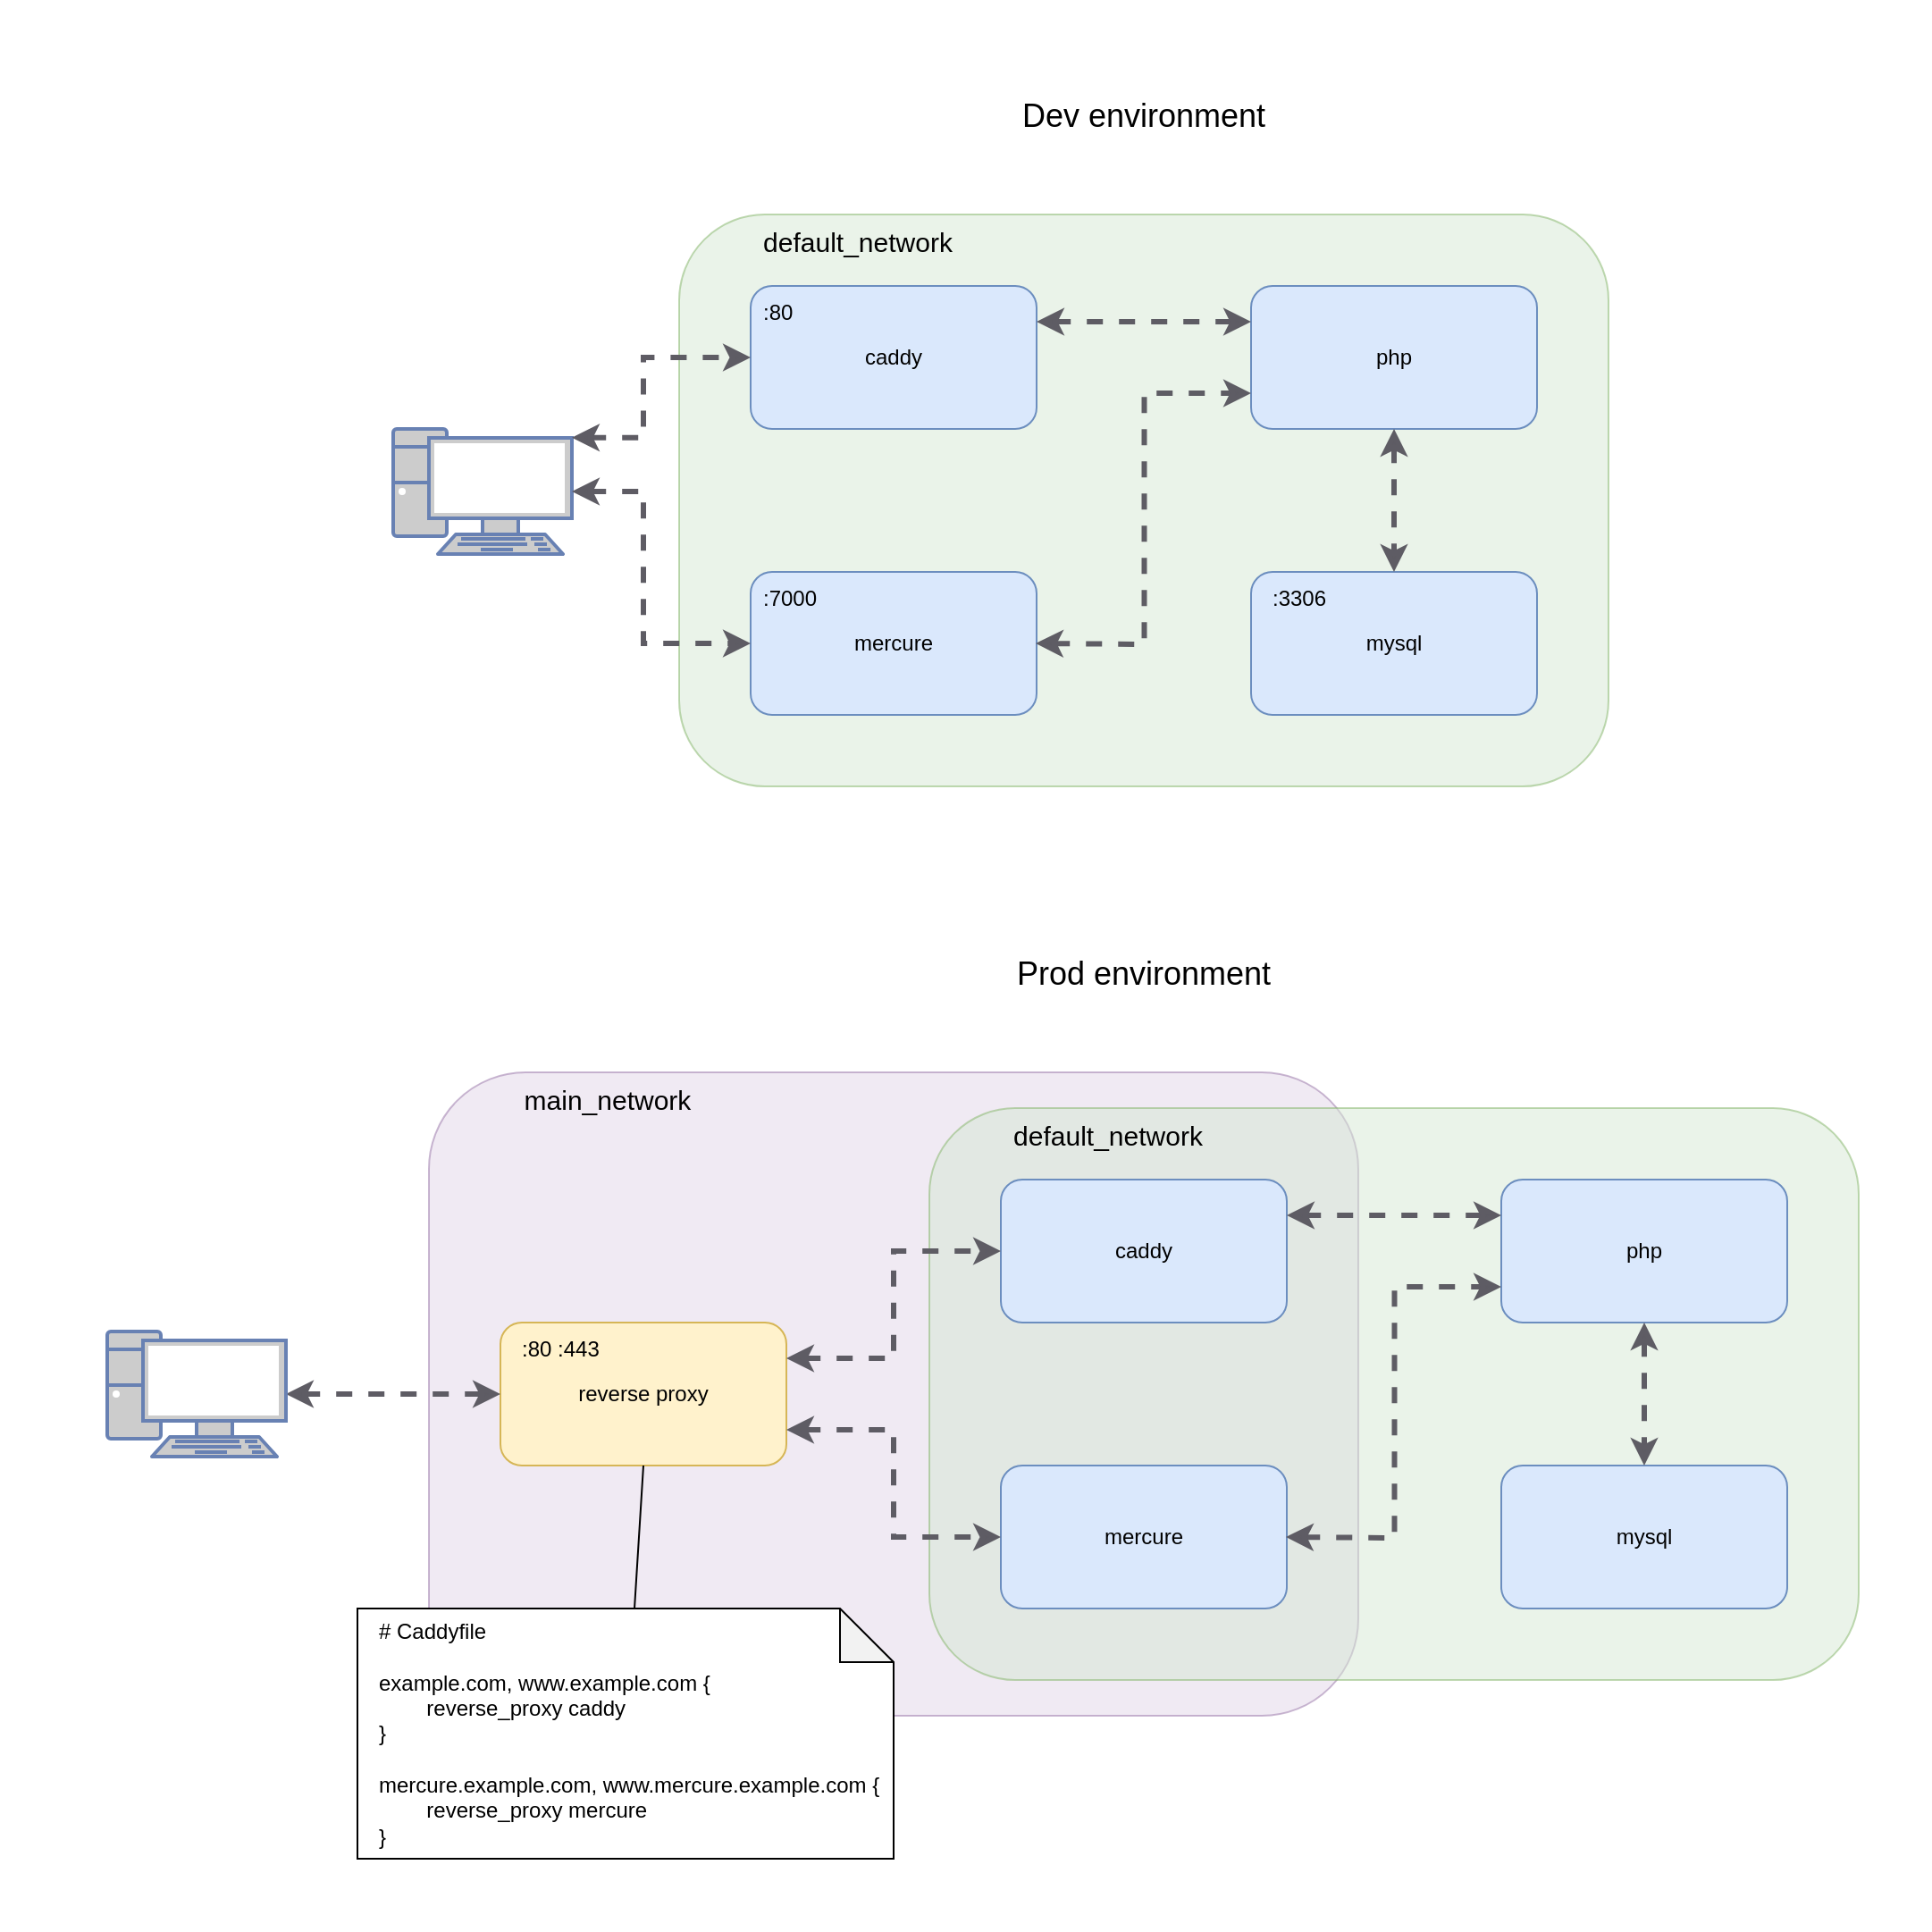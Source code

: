 <mxfile version="24.4.13" type="device">
  <diagram name="Page-1" id="fWOtEvW_5tJkOY0sjjLf">
    <mxGraphModel dx="2827" dy="2229" grid="1" gridSize="10" guides="1" tooltips="1" connect="1" arrows="1" fold="1" page="1" pageScale="1" pageWidth="850" pageHeight="1100" math="0" shadow="0">
      <root>
        <mxCell id="0" />
        <mxCell id="1" parent="0" />
        <mxCell id="qVKJ7VzOqdeAO57Vm9TI-72" value="" style="rounded=0;whiteSpace=wrap;html=1;strokeColor=none;" vertex="1" parent="1">
          <mxGeometry x="-200" y="-480" width="1080" height="1080" as="geometry" />
        </mxCell>
        <mxCell id="qVKJ7VzOqdeAO57Vm9TI-24" value="" style="rounded=1;whiteSpace=wrap;html=1;fillColor=#e1d5e7;strokeColor=#9673a6;opacity=50;" vertex="1" parent="1">
          <mxGeometry x="40" y="120" width="520" height="360" as="geometry" />
        </mxCell>
        <mxCell id="qVKJ7VzOqdeAO57Vm9TI-23" value="" style="rounded=1;whiteSpace=wrap;html=1;fillColor=#d5e8d4;strokeColor=#82b366;opacity=50;" vertex="1" parent="1">
          <mxGeometry x="320" y="140" width="520" height="320" as="geometry" />
        </mxCell>
        <mxCell id="qVKJ7VzOqdeAO57Vm9TI-4" value="" style="group" vertex="1" connectable="0" parent="1">
          <mxGeometry x="80" y="260" width="160" height="80" as="geometry" />
        </mxCell>
        <mxCell id="qVKJ7VzOqdeAO57Vm9TI-1" value="reverse proxy" style="rounded=1;whiteSpace=wrap;html=1;fillColor=#fff2cc;strokeColor=#d6b656;" vertex="1" parent="qVKJ7VzOqdeAO57Vm9TI-4">
          <mxGeometry width="160" height="80" as="geometry" />
        </mxCell>
        <mxCell id="qVKJ7VzOqdeAO57Vm9TI-2" value="&lt;div align=&quot;left&quot;&gt;:80 :443&lt;/div&gt;" style="text;html=1;align=left;verticalAlign=middle;whiteSpace=wrap;rounded=0;" vertex="1" parent="qVKJ7VzOqdeAO57Vm9TI-4">
          <mxGeometry x="10" width="60" height="30" as="geometry" />
        </mxCell>
        <mxCell id="qVKJ7VzOqdeAO57Vm9TI-5" value="" style="group" vertex="1" connectable="0" parent="1">
          <mxGeometry x="360" y="180" width="160" height="80" as="geometry" />
        </mxCell>
        <mxCell id="qVKJ7VzOqdeAO57Vm9TI-6" value="caddy" style="rounded=1;whiteSpace=wrap;html=1;fillColor=#dae8fc;strokeColor=#6c8ebf;" vertex="1" parent="qVKJ7VzOqdeAO57Vm9TI-5">
          <mxGeometry width="160" height="80" as="geometry" />
        </mxCell>
        <mxCell id="qVKJ7VzOqdeAO57Vm9TI-8" value="" style="group" vertex="1" connectable="0" parent="1">
          <mxGeometry x="640" y="180" width="160" height="80" as="geometry" />
        </mxCell>
        <mxCell id="qVKJ7VzOqdeAO57Vm9TI-9" value="php" style="rounded=1;whiteSpace=wrap;html=1;fillColor=#dae8fc;strokeColor=#6c8ebf;" vertex="1" parent="qVKJ7VzOqdeAO57Vm9TI-8">
          <mxGeometry width="160" height="80" as="geometry" />
        </mxCell>
        <mxCell id="qVKJ7VzOqdeAO57Vm9TI-11" value="" style="group" vertex="1" connectable="0" parent="1">
          <mxGeometry x="640" y="340" width="160" height="80" as="geometry" />
        </mxCell>
        <mxCell id="qVKJ7VzOqdeAO57Vm9TI-12" value="mysql" style="rounded=1;whiteSpace=wrap;html=1;fillColor=#dae8fc;strokeColor=#6c8ebf;" vertex="1" parent="qVKJ7VzOqdeAO57Vm9TI-11">
          <mxGeometry width="160" height="80" as="geometry" />
        </mxCell>
        <mxCell id="qVKJ7VzOqdeAO57Vm9TI-14" value="" style="group" vertex="1" connectable="0" parent="1">
          <mxGeometry x="360" y="340" width="160" height="80" as="geometry" />
        </mxCell>
        <mxCell id="qVKJ7VzOqdeAO57Vm9TI-15" value="mercure" style="rounded=1;whiteSpace=wrap;html=1;fillColor=#dae8fc;strokeColor=#6c8ebf;" vertex="1" parent="qVKJ7VzOqdeAO57Vm9TI-14">
          <mxGeometry width="160" height="80" as="geometry" />
        </mxCell>
        <mxCell id="qVKJ7VzOqdeAO57Vm9TI-17" style="edgeStyle=orthogonalEdgeStyle;rounded=0;orthogonalLoop=1;jettySize=auto;html=1;exitX=1;exitY=0.25;exitDx=0;exitDy=0;entryX=0;entryY=0.5;entryDx=0;entryDy=0;startArrow=classic;startFill=1;strokeWidth=3;strokeColor=#5e5c64;dashed=1;" edge="1" parent="1" source="qVKJ7VzOqdeAO57Vm9TI-1" target="qVKJ7VzOqdeAO57Vm9TI-6">
          <mxGeometry relative="1" as="geometry" />
        </mxCell>
        <mxCell id="qVKJ7VzOqdeAO57Vm9TI-18" style="edgeStyle=orthogonalEdgeStyle;rounded=0;orthogonalLoop=1;jettySize=auto;html=1;exitX=1;exitY=0.75;exitDx=0;exitDy=0;entryX=0;entryY=0.5;entryDx=0;entryDy=0;startArrow=classic;startFill=1;strokeWidth=3;strokeColor=#5e5c64;dashed=1;" edge="1" parent="1" source="qVKJ7VzOqdeAO57Vm9TI-1" target="qVKJ7VzOqdeAO57Vm9TI-15">
          <mxGeometry relative="1" as="geometry">
            <mxPoint x="290" y="290" as="sourcePoint" />
            <mxPoint x="370" y="250" as="targetPoint" />
          </mxGeometry>
        </mxCell>
        <mxCell id="qVKJ7VzOqdeAO57Vm9TI-19" style="edgeStyle=orthogonalEdgeStyle;rounded=0;orthogonalLoop=1;jettySize=auto;html=1;exitX=1;exitY=0.25;exitDx=0;exitDy=0;entryX=0;entryY=0.25;entryDx=0;entryDy=0;startArrow=classic;startFill=1;strokeWidth=3;strokeColor=#5e5c64;dashed=1;" edge="1" parent="1" source="qVKJ7VzOqdeAO57Vm9TI-6" target="qVKJ7VzOqdeAO57Vm9TI-9">
          <mxGeometry relative="1" as="geometry">
            <mxPoint x="519.52" y="250" as="sourcePoint" />
            <mxPoint x="599.52" y="290" as="targetPoint" />
          </mxGeometry>
        </mxCell>
        <mxCell id="qVKJ7VzOqdeAO57Vm9TI-20" style="edgeStyle=orthogonalEdgeStyle;rounded=0;orthogonalLoop=1;jettySize=auto;html=1;exitX=0.5;exitY=1;exitDx=0;exitDy=0;entryX=0.5;entryY=0;entryDx=0;entryDy=0;startArrow=classic;startFill=1;strokeWidth=3;strokeColor=#5e5c64;dashed=1;" edge="1" parent="1" source="qVKJ7VzOqdeAO57Vm9TI-9" target="qVKJ7VzOqdeAO57Vm9TI-12">
          <mxGeometry relative="1" as="geometry">
            <mxPoint x="540" y="410" as="sourcePoint" />
            <mxPoint x="620" y="450" as="targetPoint" />
          </mxGeometry>
        </mxCell>
        <mxCell id="qVKJ7VzOqdeAO57Vm9TI-22" style="edgeStyle=orthogonalEdgeStyle;rounded=0;orthogonalLoop=1;jettySize=auto;html=1;exitX=1;exitY=0.75;exitDx=0;exitDy=0;entryX=0;entryY=0.75;entryDx=0;entryDy=0;startArrow=classic;startFill=1;strokeWidth=3;strokeColor=#5e5c64;dashed=1;" edge="1" parent="1" target="qVKJ7VzOqdeAO57Vm9TI-9">
          <mxGeometry relative="1" as="geometry">
            <mxPoint x="519.52" y="380" as="sourcePoint" />
            <mxPoint x="599.52" y="420" as="targetPoint" />
          </mxGeometry>
        </mxCell>
        <mxCell id="qVKJ7VzOqdeAO57Vm9TI-25" value="main_network" style="text;html=1;align=center;verticalAlign=middle;whiteSpace=wrap;rounded=0;fontSize=15;" vertex="1" parent="1">
          <mxGeometry x="80" y="120" width="120" height="30" as="geometry" />
        </mxCell>
        <mxCell id="qVKJ7VzOqdeAO57Vm9TI-26" value="default_network" style="text;html=1;align=center;verticalAlign=middle;whiteSpace=wrap;rounded=0;fontSize=15;" vertex="1" parent="1">
          <mxGeometry x="360" y="140" width="120" height="30" as="geometry" />
        </mxCell>
        <mxCell id="qVKJ7VzOqdeAO57Vm9TI-27" value="Prod environment" style="text;html=1;align=center;verticalAlign=middle;whiteSpace=wrap;rounded=0;fontSize=18;" vertex="1" parent="1">
          <mxGeometry x="40" y="50" width="800" height="30" as="geometry" />
        </mxCell>
        <mxCell id="qVKJ7VzOqdeAO57Vm9TI-29" value="" style="rounded=1;whiteSpace=wrap;html=1;fillColor=#d5e8d4;strokeColor=#82b366;opacity=50;" vertex="1" parent="1">
          <mxGeometry x="180" y="-360" width="520" height="320" as="geometry" />
        </mxCell>
        <mxCell id="qVKJ7VzOqdeAO57Vm9TI-33" value="" style="group" vertex="1" connectable="0" parent="1">
          <mxGeometry x="220" y="-320" width="160" height="80" as="geometry" />
        </mxCell>
        <mxCell id="qVKJ7VzOqdeAO57Vm9TI-50" value="" style="group" vertex="1" connectable="0" parent="qVKJ7VzOqdeAO57Vm9TI-33">
          <mxGeometry width="160" height="80" as="geometry" />
        </mxCell>
        <mxCell id="qVKJ7VzOqdeAO57Vm9TI-51" value="" style="group" vertex="1" connectable="0" parent="qVKJ7VzOqdeAO57Vm9TI-50">
          <mxGeometry width="160" height="80" as="geometry" />
        </mxCell>
        <mxCell id="qVKJ7VzOqdeAO57Vm9TI-34" value="caddy" style="rounded=1;whiteSpace=wrap;html=1;fillColor=#dae8fc;strokeColor=#6c8ebf;" vertex="1" parent="qVKJ7VzOqdeAO57Vm9TI-51">
          <mxGeometry width="160" height="80" as="geometry" />
        </mxCell>
        <mxCell id="qVKJ7VzOqdeAO57Vm9TI-49" value="&lt;div align=&quot;left&quot;&gt;:80&lt;br&gt;&lt;/div&gt;" style="text;html=1;align=left;verticalAlign=middle;whiteSpace=wrap;rounded=0;" vertex="1" parent="qVKJ7VzOqdeAO57Vm9TI-51">
          <mxGeometry x="5" width="60" height="30" as="geometry" />
        </mxCell>
        <mxCell id="qVKJ7VzOqdeAO57Vm9TI-35" value="" style="group" vertex="1" connectable="0" parent="1">
          <mxGeometry x="500" y="-320" width="160" height="80" as="geometry" />
        </mxCell>
        <mxCell id="qVKJ7VzOqdeAO57Vm9TI-36" value="php" style="rounded=1;whiteSpace=wrap;html=1;fillColor=#dae8fc;strokeColor=#6c8ebf;" vertex="1" parent="qVKJ7VzOqdeAO57Vm9TI-35">
          <mxGeometry width="160" height="80" as="geometry" />
        </mxCell>
        <mxCell id="qVKJ7VzOqdeAO57Vm9TI-37" value="" style="group" vertex="1" connectable="0" parent="1">
          <mxGeometry x="500" y="-160" width="160" height="80" as="geometry" />
        </mxCell>
        <mxCell id="qVKJ7VzOqdeAO57Vm9TI-38" value="mysql" style="rounded=1;whiteSpace=wrap;html=1;fillColor=#dae8fc;strokeColor=#6c8ebf;" vertex="1" parent="qVKJ7VzOqdeAO57Vm9TI-37">
          <mxGeometry width="160" height="80" as="geometry" />
        </mxCell>
        <mxCell id="qVKJ7VzOqdeAO57Vm9TI-53" value="&lt;div align=&quot;left&quot;&gt;:3306&lt;/div&gt;" style="text;html=1;align=left;verticalAlign=middle;whiteSpace=wrap;rounded=0;" vertex="1" parent="qVKJ7VzOqdeAO57Vm9TI-37">
          <mxGeometry x="10" width="60" height="30" as="geometry" />
        </mxCell>
        <mxCell id="qVKJ7VzOqdeAO57Vm9TI-39" value="" style="group" vertex="1" connectable="0" parent="1">
          <mxGeometry x="220" y="-160" width="160" height="80" as="geometry" />
        </mxCell>
        <mxCell id="qVKJ7VzOqdeAO57Vm9TI-40" value="mercure" style="rounded=1;whiteSpace=wrap;html=1;fillColor=#dae8fc;strokeColor=#6c8ebf;" vertex="1" parent="qVKJ7VzOqdeAO57Vm9TI-39">
          <mxGeometry width="160" height="80" as="geometry" />
        </mxCell>
        <mxCell id="qVKJ7VzOqdeAO57Vm9TI-52" value="&lt;div align=&quot;left&quot;&gt;:7000&lt;/div&gt;" style="text;html=1;align=left;verticalAlign=middle;whiteSpace=wrap;rounded=0;" vertex="1" parent="qVKJ7VzOqdeAO57Vm9TI-39">
          <mxGeometry x="5" width="60" height="30" as="geometry" />
        </mxCell>
        <mxCell id="qVKJ7VzOqdeAO57Vm9TI-43" style="edgeStyle=orthogonalEdgeStyle;rounded=0;orthogonalLoop=1;jettySize=auto;html=1;exitX=1;exitY=0.25;exitDx=0;exitDy=0;entryX=0;entryY=0.25;entryDx=0;entryDy=0;startArrow=classic;startFill=1;strokeWidth=3;strokeColor=#5e5c64;dashed=1;" edge="1" parent="1" source="qVKJ7VzOqdeAO57Vm9TI-34" target="qVKJ7VzOqdeAO57Vm9TI-36">
          <mxGeometry relative="1" as="geometry">
            <mxPoint x="379.52" y="-250" as="sourcePoint" />
            <mxPoint x="459.52" y="-210" as="targetPoint" />
          </mxGeometry>
        </mxCell>
        <mxCell id="qVKJ7VzOqdeAO57Vm9TI-44" style="edgeStyle=orthogonalEdgeStyle;rounded=0;orthogonalLoop=1;jettySize=auto;html=1;exitX=0.5;exitY=1;exitDx=0;exitDy=0;entryX=0.5;entryY=0;entryDx=0;entryDy=0;startArrow=classic;startFill=1;strokeWidth=3;strokeColor=#5e5c64;dashed=1;" edge="1" parent="1" source="qVKJ7VzOqdeAO57Vm9TI-36" target="qVKJ7VzOqdeAO57Vm9TI-38">
          <mxGeometry relative="1" as="geometry">
            <mxPoint x="400" y="-90" as="sourcePoint" />
            <mxPoint x="480" y="-50" as="targetPoint" />
          </mxGeometry>
        </mxCell>
        <mxCell id="qVKJ7VzOqdeAO57Vm9TI-45" style="edgeStyle=orthogonalEdgeStyle;rounded=0;orthogonalLoop=1;jettySize=auto;html=1;exitX=1;exitY=0.75;exitDx=0;exitDy=0;entryX=0;entryY=0.75;entryDx=0;entryDy=0;startArrow=classic;startFill=1;strokeWidth=3;strokeColor=#5e5c64;dashed=1;" edge="1" parent="1" target="qVKJ7VzOqdeAO57Vm9TI-36">
          <mxGeometry relative="1" as="geometry">
            <mxPoint x="379.52" y="-120" as="sourcePoint" />
            <mxPoint x="459.52" y="-80" as="targetPoint" />
          </mxGeometry>
        </mxCell>
        <mxCell id="qVKJ7VzOqdeAO57Vm9TI-47" value="default_network" style="text;html=1;align=center;verticalAlign=middle;whiteSpace=wrap;rounded=0;fontSize=15;" vertex="1" parent="1">
          <mxGeometry x="220" y="-360" width="120" height="30" as="geometry" />
        </mxCell>
        <mxCell id="qVKJ7VzOqdeAO57Vm9TI-48" value="Dev environment" style="text;html=1;align=center;verticalAlign=middle;whiteSpace=wrap;rounded=0;fontSize=18;" vertex="1" parent="1">
          <mxGeometry x="40" y="-430" width="800" height="30" as="geometry" />
        </mxCell>
        <mxCell id="qVKJ7VzOqdeAO57Vm9TI-58" value="" style="group" vertex="1" connectable="0" parent="1">
          <mxGeometry y="420" width="300" height="140" as="geometry" />
        </mxCell>
        <mxCell id="qVKJ7VzOqdeAO57Vm9TI-57" value="" style="shape=note;whiteSpace=wrap;html=1;backgroundOutline=1;darkOpacity=0.05;" vertex="1" parent="qVKJ7VzOqdeAO57Vm9TI-58">
          <mxGeometry width="300" height="140" as="geometry" />
        </mxCell>
        <mxCell id="qVKJ7VzOqdeAO57Vm9TI-56" value="# Caddyfile&lt;br&gt;&lt;br&gt;example.com, www.example.com {&lt;br&gt;&amp;nbsp;&amp;nbsp;&amp;nbsp;&amp;nbsp;&amp;nbsp;&amp;nbsp;&amp;nbsp; reverse_proxy caddy&lt;br&gt;}&lt;br&gt;&lt;br&gt;mercure.example.com, www.mercure.example.com {&lt;br&gt;&amp;nbsp;&amp;nbsp;&amp;nbsp;&amp;nbsp;&amp;nbsp;&amp;nbsp;&amp;nbsp; reverse_proxy mercure&lt;br&gt;}" style="text;html=1;align=left;verticalAlign=middle;whiteSpace=wrap;rounded=0;" vertex="1" parent="qVKJ7VzOqdeAO57Vm9TI-58">
          <mxGeometry x="10" width="290" height="140" as="geometry" />
        </mxCell>
        <mxCell id="qVKJ7VzOqdeAO57Vm9TI-61" value="" style="endArrow=none;html=1;rounded=0;entryX=0.5;entryY=1;entryDx=0;entryDy=0;exitX=0.5;exitY=0;exitDx=0;exitDy=0;" edge="1" parent="1" source="qVKJ7VzOqdeAO57Vm9TI-56" target="qVKJ7VzOqdeAO57Vm9TI-1">
          <mxGeometry width="50" height="50" relative="1" as="geometry">
            <mxPoint x="150" y="410" as="sourcePoint" />
            <mxPoint x="200" y="360" as="targetPoint" />
          </mxGeometry>
        </mxCell>
        <mxCell id="qVKJ7VzOqdeAO57Vm9TI-65" style="edgeStyle=orthogonalEdgeStyle;rounded=0;orthogonalLoop=1;jettySize=auto;html=1;entryX=0;entryY=0.5;entryDx=0;entryDy=0;startArrow=classic;startFill=1;strokeWidth=3;strokeColor=#5e5c64;dashed=1;exitX=1;exitY=0.5;exitDx=0;exitDy=0;exitPerimeter=0;" edge="1" parent="1" source="qVKJ7VzOqdeAO57Vm9TI-67" target="qVKJ7VzOqdeAO57Vm9TI-1">
          <mxGeometry relative="1" as="geometry">
            <mxPoint x="-10" y="350" as="sourcePoint" />
            <mxPoint x="190" y="269.75" as="targetPoint" />
          </mxGeometry>
        </mxCell>
        <mxCell id="qVKJ7VzOqdeAO57Vm9TI-67" value="" style="fontColor=#0066CC;verticalAlign=top;verticalLabelPosition=bottom;labelPosition=center;align=center;html=1;outlineConnect=0;fillColor=#CCCCCC;strokeColor=#6881B3;gradientColor=none;gradientDirection=north;strokeWidth=2;shape=mxgraph.networks.pc;" vertex="1" parent="1">
          <mxGeometry x="-140" y="265" width="100" height="70" as="geometry" />
        </mxCell>
        <mxCell id="qVKJ7VzOqdeAO57Vm9TI-69" value="" style="fontColor=#0066CC;verticalAlign=top;verticalLabelPosition=bottom;labelPosition=center;align=center;html=1;outlineConnect=0;fillColor=#CCCCCC;strokeColor=#6881B3;gradientColor=none;gradientDirection=north;strokeWidth=2;shape=mxgraph.networks.pc;" vertex="1" parent="1">
          <mxGeometry x="20" y="-240" width="100" height="70" as="geometry" />
        </mxCell>
        <mxCell id="qVKJ7VzOqdeAO57Vm9TI-70" style="edgeStyle=orthogonalEdgeStyle;rounded=0;orthogonalLoop=1;jettySize=auto;html=1;entryX=0;entryY=0.5;entryDx=0;entryDy=0;startArrow=classic;startFill=1;strokeWidth=3;strokeColor=#5e5c64;dashed=1;exitX=1;exitY=0.07;exitDx=0;exitDy=0;exitPerimeter=0;" edge="1" parent="1" source="qVKJ7VzOqdeAO57Vm9TI-69" target="qVKJ7VzOqdeAO57Vm9TI-34">
          <mxGeometry relative="1" as="geometry">
            <mxPoint x="80" y="-60" as="sourcePoint" />
            <mxPoint x="200" y="-60" as="targetPoint" />
            <Array as="points">
              <mxPoint x="160" y="-235" />
              <mxPoint x="160" y="-280" />
            </Array>
          </mxGeometry>
        </mxCell>
        <mxCell id="qVKJ7VzOqdeAO57Vm9TI-71" style="edgeStyle=orthogonalEdgeStyle;rounded=0;orthogonalLoop=1;jettySize=auto;html=1;entryX=0;entryY=0.5;entryDx=0;entryDy=0;startArrow=classic;startFill=1;strokeWidth=3;strokeColor=#5e5c64;dashed=1;exitX=1;exitY=0.5;exitDx=0;exitDy=0;exitPerimeter=0;" edge="1" parent="1" source="qVKJ7VzOqdeAO57Vm9TI-69" target="qVKJ7VzOqdeAO57Vm9TI-40">
          <mxGeometry relative="1" as="geometry">
            <mxPoint x="130" y="-225" as="sourcePoint" />
            <mxPoint x="230" y="-270" as="targetPoint" />
            <Array as="points">
              <mxPoint x="160" y="-205" />
              <mxPoint x="160" y="-120" />
            </Array>
          </mxGeometry>
        </mxCell>
      </root>
    </mxGraphModel>
  </diagram>
</mxfile>
